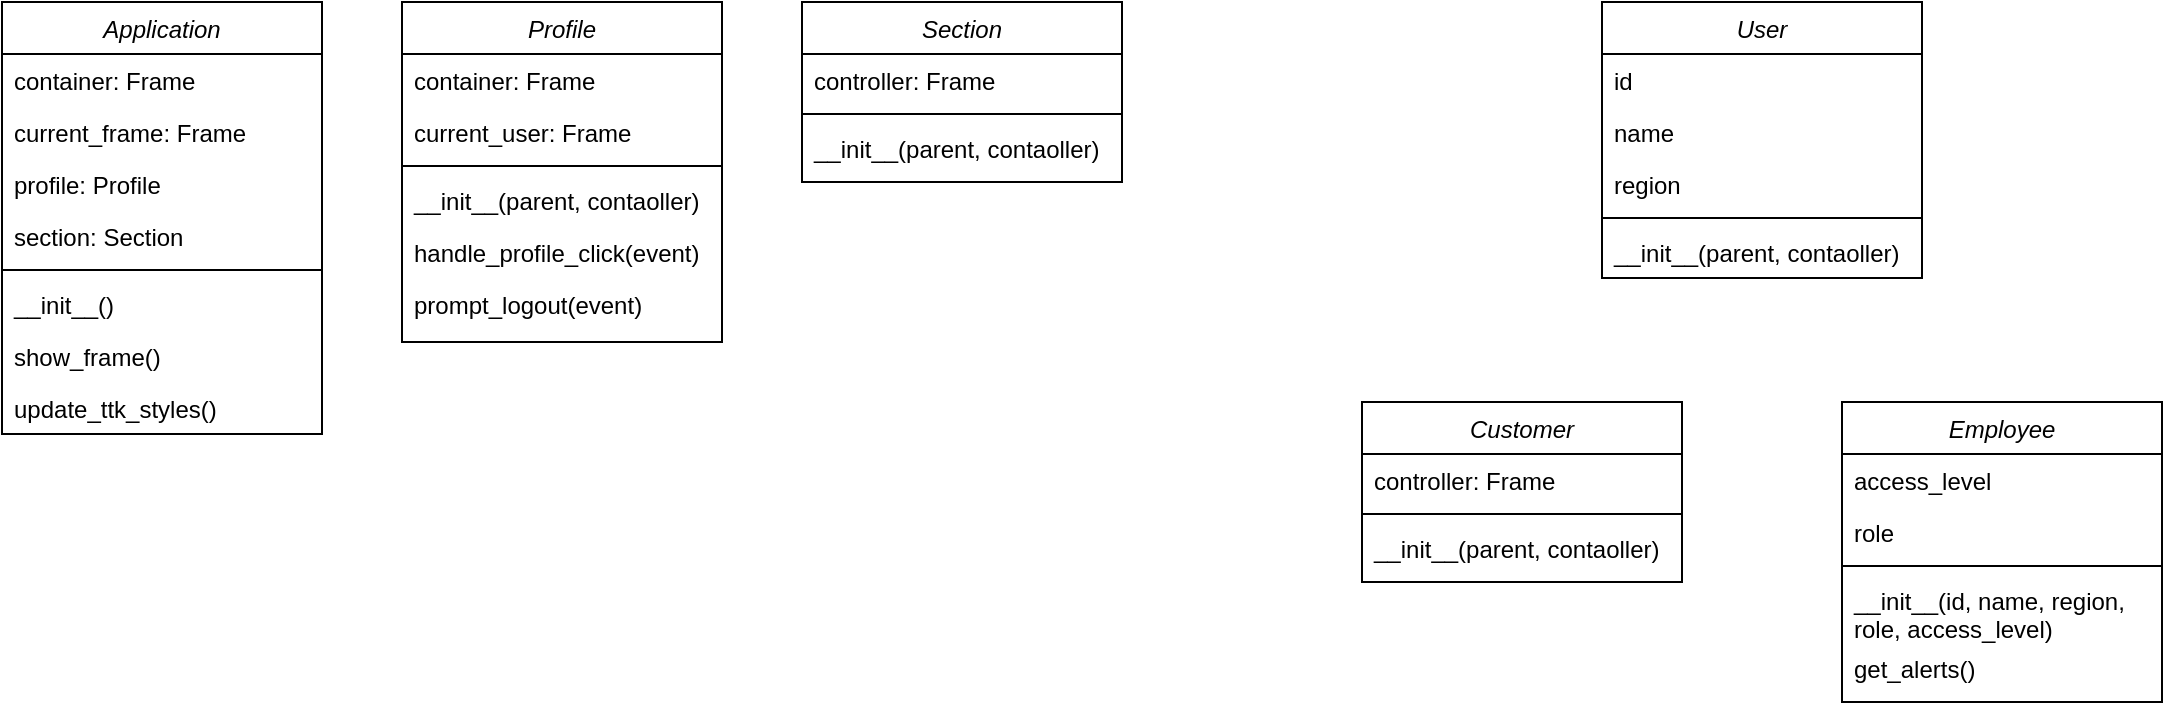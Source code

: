 <mxfile version="27.1.4">
  <diagram id="C5RBs43oDa-KdzZeNtuy" name="Page-1">
    <mxGraphModel dx="684" dy="832" grid="1" gridSize="10" guides="1" tooltips="1" connect="1" arrows="1" fold="1" page="1" pageScale="1" pageWidth="1169" pageHeight="827" background="none" math="0" shadow="0">
      <root>
        <mxCell id="WIyWlLk6GJQsqaUBKTNV-0" />
        <mxCell id="WIyWlLk6GJQsqaUBKTNV-1" parent="WIyWlLk6GJQsqaUBKTNV-0" />
        <mxCell id="zkfFHV4jXpPFQw0GAbJ--0" value="Application" style="swimlane;fontStyle=2;align=center;verticalAlign=top;childLayout=stackLayout;horizontal=1;startSize=26;horizontalStack=0;resizeParent=1;resizeLast=0;collapsible=1;marginBottom=0;rounded=0;shadow=0;strokeWidth=1;" parent="WIyWlLk6GJQsqaUBKTNV-1" vertex="1">
          <mxGeometry x="40" y="80" width="160" height="216" as="geometry">
            <mxRectangle x="230" y="140" width="160" height="26" as="alternateBounds" />
          </mxGeometry>
        </mxCell>
        <mxCell id="0OLmLl1Zl1GQKj62fFSO-1" value="container: Frame" style="text;align=left;verticalAlign=top;spacingLeft=4;spacingRight=4;overflow=hidden;rotatable=0;points=[[0,0.5],[1,0.5]];portConstraint=eastwest;rounded=0;shadow=0;html=0;" vertex="1" parent="zkfFHV4jXpPFQw0GAbJ--0">
          <mxGeometry y="26" width="160" height="26" as="geometry" />
        </mxCell>
        <mxCell id="zkfFHV4jXpPFQw0GAbJ--3" value="current_frame: Frame" style="text;align=left;verticalAlign=top;spacingLeft=4;spacingRight=4;overflow=hidden;rotatable=0;points=[[0,0.5],[1,0.5]];portConstraint=eastwest;rounded=0;shadow=0;html=0;" parent="zkfFHV4jXpPFQw0GAbJ--0" vertex="1">
          <mxGeometry y="52" width="160" height="26" as="geometry" />
        </mxCell>
        <mxCell id="zkfFHV4jXpPFQw0GAbJ--1" value="profile: Profile" style="text;align=left;verticalAlign=top;spacingLeft=4;spacingRight=4;overflow=hidden;rotatable=0;points=[[0,0.5],[1,0.5]];portConstraint=eastwest;" parent="zkfFHV4jXpPFQw0GAbJ--0" vertex="1">
          <mxGeometry y="78" width="160" height="26" as="geometry" />
        </mxCell>
        <mxCell id="zkfFHV4jXpPFQw0GAbJ--2" value="section: Section" style="text;align=left;verticalAlign=top;spacingLeft=4;spacingRight=4;overflow=hidden;rotatable=0;points=[[0,0.5],[1,0.5]];portConstraint=eastwest;rounded=0;shadow=0;html=0;" parent="zkfFHV4jXpPFQw0GAbJ--0" vertex="1">
          <mxGeometry y="104" width="160" height="26" as="geometry" />
        </mxCell>
        <mxCell id="zkfFHV4jXpPFQw0GAbJ--4" value="" style="line;html=1;strokeWidth=1;align=left;verticalAlign=middle;spacingTop=-1;spacingLeft=3;spacingRight=3;rotatable=0;labelPosition=right;points=[];portConstraint=eastwest;" parent="zkfFHV4jXpPFQw0GAbJ--0" vertex="1">
          <mxGeometry y="130" width="160" height="8" as="geometry" />
        </mxCell>
        <mxCell id="0OLmLl1Zl1GQKj62fFSO-2" value="__init__()" style="text;align=left;verticalAlign=top;spacingLeft=4;spacingRight=4;overflow=hidden;rotatable=0;points=[[0,0.5],[1,0.5]];portConstraint=eastwest;" vertex="1" parent="zkfFHV4jXpPFQw0GAbJ--0">
          <mxGeometry y="138" width="160" height="26" as="geometry" />
        </mxCell>
        <mxCell id="zkfFHV4jXpPFQw0GAbJ--5" value="show_frame()" style="text;align=left;verticalAlign=top;spacingLeft=4;spacingRight=4;overflow=hidden;rotatable=0;points=[[0,0.5],[1,0.5]];portConstraint=eastwest;" parent="zkfFHV4jXpPFQw0GAbJ--0" vertex="1">
          <mxGeometry y="164" width="160" height="26" as="geometry" />
        </mxCell>
        <mxCell id="0OLmLl1Zl1GQKj62fFSO-3" value="update_ttk_styles()" style="text;align=left;verticalAlign=top;spacingLeft=4;spacingRight=4;overflow=hidden;rotatable=0;points=[[0,0.5],[1,0.5]];portConstraint=eastwest;" vertex="1" parent="zkfFHV4jXpPFQw0GAbJ--0">
          <mxGeometry y="190" width="160" height="26" as="geometry" />
        </mxCell>
        <mxCell id="0OLmLl1Zl1GQKj62fFSO-4" value="Profile" style="swimlane;fontStyle=2;align=center;verticalAlign=top;childLayout=stackLayout;horizontal=1;startSize=26;horizontalStack=0;resizeParent=1;resizeLast=0;collapsible=1;marginBottom=0;rounded=0;shadow=0;strokeWidth=1;" vertex="1" parent="WIyWlLk6GJQsqaUBKTNV-1">
          <mxGeometry x="240" y="80" width="160" height="170" as="geometry">
            <mxRectangle x="230" y="140" width="160" height="26" as="alternateBounds" />
          </mxGeometry>
        </mxCell>
        <mxCell id="0OLmLl1Zl1GQKj62fFSO-5" value="container: Frame" style="text;align=left;verticalAlign=top;spacingLeft=4;spacingRight=4;overflow=hidden;rotatable=0;points=[[0,0.5],[1,0.5]];portConstraint=eastwest;rounded=0;shadow=0;html=0;" vertex="1" parent="0OLmLl1Zl1GQKj62fFSO-4">
          <mxGeometry y="26" width="160" height="26" as="geometry" />
        </mxCell>
        <mxCell id="0OLmLl1Zl1GQKj62fFSO-6" value="current_user: Frame" style="text;align=left;verticalAlign=top;spacingLeft=4;spacingRight=4;overflow=hidden;rotatable=0;points=[[0,0.5],[1,0.5]];portConstraint=eastwest;rounded=0;shadow=0;html=0;" vertex="1" parent="0OLmLl1Zl1GQKj62fFSO-4">
          <mxGeometry y="52" width="160" height="26" as="geometry" />
        </mxCell>
        <mxCell id="0OLmLl1Zl1GQKj62fFSO-9" value="" style="line;html=1;strokeWidth=1;align=left;verticalAlign=middle;spacingTop=-1;spacingLeft=3;spacingRight=3;rotatable=0;labelPosition=right;points=[];portConstraint=eastwest;" vertex="1" parent="0OLmLl1Zl1GQKj62fFSO-4">
          <mxGeometry y="78" width="160" height="8" as="geometry" />
        </mxCell>
        <mxCell id="0OLmLl1Zl1GQKj62fFSO-10" value="__init__(parent, contaoller)" style="text;align=left;verticalAlign=top;spacingLeft=4;spacingRight=4;overflow=hidden;rotatable=0;points=[[0,0.5],[1,0.5]];portConstraint=eastwest;" vertex="1" parent="0OLmLl1Zl1GQKj62fFSO-4">
          <mxGeometry y="86" width="160" height="26" as="geometry" />
        </mxCell>
        <mxCell id="0OLmLl1Zl1GQKj62fFSO-11" value="handle_profile_click(event)" style="text;align=left;verticalAlign=top;spacingLeft=4;spacingRight=4;overflow=hidden;rotatable=0;points=[[0,0.5],[1,0.5]];portConstraint=eastwest;" vertex="1" parent="0OLmLl1Zl1GQKj62fFSO-4">
          <mxGeometry y="112" width="160" height="26" as="geometry" />
        </mxCell>
        <mxCell id="0OLmLl1Zl1GQKj62fFSO-12" value="prompt_logout(event)" style="text;align=left;verticalAlign=top;spacingLeft=4;spacingRight=4;overflow=hidden;rotatable=0;points=[[0,0.5],[1,0.5]];portConstraint=eastwest;" vertex="1" parent="0OLmLl1Zl1GQKj62fFSO-4">
          <mxGeometry y="138" width="160" height="26" as="geometry" />
        </mxCell>
        <mxCell id="0OLmLl1Zl1GQKj62fFSO-13" value="Section" style="swimlane;fontStyle=2;align=center;verticalAlign=top;childLayout=stackLayout;horizontal=1;startSize=26;horizontalStack=0;resizeParent=1;resizeLast=0;collapsible=1;marginBottom=0;rounded=0;shadow=0;strokeWidth=1;" vertex="1" parent="WIyWlLk6GJQsqaUBKTNV-1">
          <mxGeometry x="440" y="80" width="160" height="90" as="geometry">
            <mxRectangle x="230" y="140" width="160" height="26" as="alternateBounds" />
          </mxGeometry>
        </mxCell>
        <mxCell id="0OLmLl1Zl1GQKj62fFSO-14" value="controller: Frame" style="text;align=left;verticalAlign=top;spacingLeft=4;spacingRight=4;overflow=hidden;rotatable=0;points=[[0,0.5],[1,0.5]];portConstraint=eastwest;rounded=0;shadow=0;html=0;" vertex="1" parent="0OLmLl1Zl1GQKj62fFSO-13">
          <mxGeometry y="26" width="160" height="26" as="geometry" />
        </mxCell>
        <mxCell id="0OLmLl1Zl1GQKj62fFSO-16" value="" style="line;html=1;strokeWidth=1;align=left;verticalAlign=middle;spacingTop=-1;spacingLeft=3;spacingRight=3;rotatable=0;labelPosition=right;points=[];portConstraint=eastwest;" vertex="1" parent="0OLmLl1Zl1GQKj62fFSO-13">
          <mxGeometry y="52" width="160" height="8" as="geometry" />
        </mxCell>
        <mxCell id="0OLmLl1Zl1GQKj62fFSO-17" value="__init__(parent, contaoller)" style="text;align=left;verticalAlign=top;spacingLeft=4;spacingRight=4;overflow=hidden;rotatable=0;points=[[0,0.5],[1,0.5]];portConstraint=eastwest;" vertex="1" parent="0OLmLl1Zl1GQKj62fFSO-13">
          <mxGeometry y="60" width="160" height="26" as="geometry" />
        </mxCell>
        <mxCell id="0OLmLl1Zl1GQKj62fFSO-21" value="User" style="swimlane;fontStyle=2;align=center;verticalAlign=top;childLayout=stackLayout;horizontal=1;startSize=26;horizontalStack=0;resizeParent=1;resizeLast=0;collapsible=1;marginBottom=0;rounded=0;shadow=0;strokeWidth=1;" vertex="1" parent="WIyWlLk6GJQsqaUBKTNV-1">
          <mxGeometry x="840" y="80" width="160" height="138" as="geometry">
            <mxRectangle x="230" y="140" width="160" height="26" as="alternateBounds" />
          </mxGeometry>
        </mxCell>
        <mxCell id="0OLmLl1Zl1GQKj62fFSO-22" value="id" style="text;align=left;verticalAlign=top;spacingLeft=4;spacingRight=4;overflow=hidden;rotatable=0;points=[[0,0.5],[1,0.5]];portConstraint=eastwest;rounded=0;shadow=0;html=0;" vertex="1" parent="0OLmLl1Zl1GQKj62fFSO-21">
          <mxGeometry y="26" width="160" height="26" as="geometry" />
        </mxCell>
        <mxCell id="0OLmLl1Zl1GQKj62fFSO-33" value="name" style="text;align=left;verticalAlign=top;spacingLeft=4;spacingRight=4;overflow=hidden;rotatable=0;points=[[0,0.5],[1,0.5]];portConstraint=eastwest;rounded=0;shadow=0;html=0;" vertex="1" parent="0OLmLl1Zl1GQKj62fFSO-21">
          <mxGeometry y="52" width="160" height="26" as="geometry" />
        </mxCell>
        <mxCell id="0OLmLl1Zl1GQKj62fFSO-34" value="region" style="text;align=left;verticalAlign=top;spacingLeft=4;spacingRight=4;overflow=hidden;rotatable=0;points=[[0,0.5],[1,0.5]];portConstraint=eastwest;rounded=0;shadow=0;html=0;" vertex="1" parent="0OLmLl1Zl1GQKj62fFSO-21">
          <mxGeometry y="78" width="160" height="26" as="geometry" />
        </mxCell>
        <mxCell id="0OLmLl1Zl1GQKj62fFSO-23" value="" style="line;html=1;strokeWidth=1;align=left;verticalAlign=middle;spacingTop=-1;spacingLeft=3;spacingRight=3;rotatable=0;labelPosition=right;points=[];portConstraint=eastwest;" vertex="1" parent="0OLmLl1Zl1GQKj62fFSO-21">
          <mxGeometry y="104" width="160" height="8" as="geometry" />
        </mxCell>
        <mxCell id="0OLmLl1Zl1GQKj62fFSO-24" value="__init__(parent, contaoller)" style="text;align=left;verticalAlign=top;spacingLeft=4;spacingRight=4;overflow=hidden;rotatable=0;points=[[0,0.5],[1,0.5]];portConstraint=eastwest;" vertex="1" parent="0OLmLl1Zl1GQKj62fFSO-21">
          <mxGeometry y="112" width="160" height="26" as="geometry" />
        </mxCell>
        <mxCell id="0OLmLl1Zl1GQKj62fFSO-25" value="Customer" style="swimlane;fontStyle=2;align=center;verticalAlign=top;childLayout=stackLayout;horizontal=1;startSize=26;horizontalStack=0;resizeParent=1;resizeLast=0;collapsible=1;marginBottom=0;rounded=0;shadow=0;strokeWidth=1;" vertex="1" parent="WIyWlLk6GJQsqaUBKTNV-1">
          <mxGeometry x="720" y="280" width="160" height="90" as="geometry">
            <mxRectangle x="230" y="140" width="160" height="26" as="alternateBounds" />
          </mxGeometry>
        </mxCell>
        <mxCell id="0OLmLl1Zl1GQKj62fFSO-26" value="controller: Frame" style="text;align=left;verticalAlign=top;spacingLeft=4;spacingRight=4;overflow=hidden;rotatable=0;points=[[0,0.5],[1,0.5]];portConstraint=eastwest;rounded=0;shadow=0;html=0;" vertex="1" parent="0OLmLl1Zl1GQKj62fFSO-25">
          <mxGeometry y="26" width="160" height="26" as="geometry" />
        </mxCell>
        <mxCell id="0OLmLl1Zl1GQKj62fFSO-27" value="" style="line;html=1;strokeWidth=1;align=left;verticalAlign=middle;spacingTop=-1;spacingLeft=3;spacingRight=3;rotatable=0;labelPosition=right;points=[];portConstraint=eastwest;" vertex="1" parent="0OLmLl1Zl1GQKj62fFSO-25">
          <mxGeometry y="52" width="160" height="8" as="geometry" />
        </mxCell>
        <mxCell id="0OLmLl1Zl1GQKj62fFSO-28" value="__init__(parent, contaoller)" style="text;align=left;verticalAlign=top;spacingLeft=4;spacingRight=4;overflow=hidden;rotatable=0;points=[[0,0.5],[1,0.5]];portConstraint=eastwest;" vertex="1" parent="0OLmLl1Zl1GQKj62fFSO-25">
          <mxGeometry y="60" width="160" height="26" as="geometry" />
        </mxCell>
        <mxCell id="0OLmLl1Zl1GQKj62fFSO-29" value="Employee" style="swimlane;fontStyle=2;align=center;verticalAlign=top;childLayout=stackLayout;horizontal=1;startSize=26;horizontalStack=0;resizeParent=1;resizeLast=0;collapsible=1;marginBottom=0;rounded=0;shadow=0;strokeWidth=1;" vertex="1" parent="WIyWlLk6GJQsqaUBKTNV-1">
          <mxGeometry x="960" y="280" width="160" height="150" as="geometry">
            <mxRectangle x="230" y="140" width="160" height="26" as="alternateBounds" />
          </mxGeometry>
        </mxCell>
        <mxCell id="0OLmLl1Zl1GQKj62fFSO-30" value="access_level" style="text;align=left;verticalAlign=top;spacingLeft=4;spacingRight=4;overflow=hidden;rotatable=0;points=[[0,0.5],[1,0.5]];portConstraint=eastwest;rounded=0;shadow=0;html=0;" vertex="1" parent="0OLmLl1Zl1GQKj62fFSO-29">
          <mxGeometry y="26" width="160" height="26" as="geometry" />
        </mxCell>
        <mxCell id="0OLmLl1Zl1GQKj62fFSO-35" value="role" style="text;align=left;verticalAlign=top;spacingLeft=4;spacingRight=4;overflow=hidden;rotatable=0;points=[[0,0.5],[1,0.5]];portConstraint=eastwest;rounded=0;shadow=0;html=0;" vertex="1" parent="0OLmLl1Zl1GQKj62fFSO-29">
          <mxGeometry y="52" width="160" height="26" as="geometry" />
        </mxCell>
        <mxCell id="0OLmLl1Zl1GQKj62fFSO-31" value="" style="line;html=1;strokeWidth=1;align=left;verticalAlign=middle;spacingTop=-1;spacingLeft=3;spacingRight=3;rotatable=0;labelPosition=right;points=[];portConstraint=eastwest;" vertex="1" parent="0OLmLl1Zl1GQKj62fFSO-29">
          <mxGeometry y="78" width="160" height="8" as="geometry" />
        </mxCell>
        <mxCell id="0OLmLl1Zl1GQKj62fFSO-32" value="__init__(id, name, region,&#xa;role, access_level)" style="text;align=left;verticalAlign=top;spacingLeft=4;spacingRight=4;overflow=hidden;rotatable=0;points=[[0,0.5],[1,0.5]];portConstraint=eastwest;" vertex="1" parent="0OLmLl1Zl1GQKj62fFSO-29">
          <mxGeometry y="86" width="160" height="34" as="geometry" />
        </mxCell>
        <mxCell id="0OLmLl1Zl1GQKj62fFSO-36" value="get_alerts()" style="text;align=left;verticalAlign=top;spacingLeft=4;spacingRight=4;overflow=hidden;rotatable=0;points=[[0,0.5],[1,0.5]];portConstraint=eastwest;" vertex="1" parent="0OLmLl1Zl1GQKj62fFSO-29">
          <mxGeometry y="120" width="160" height="26" as="geometry" />
        </mxCell>
      </root>
    </mxGraphModel>
  </diagram>
</mxfile>

